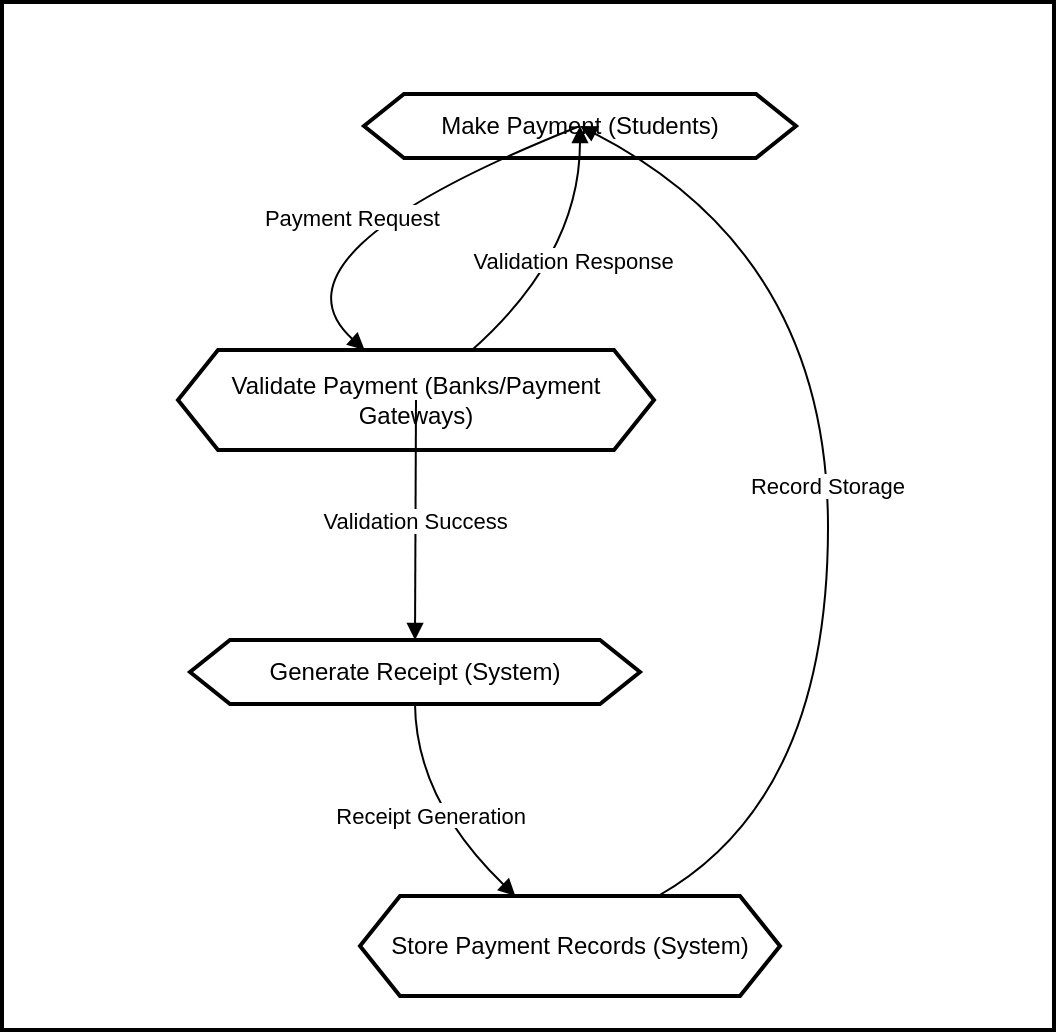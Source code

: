 <mxfile version="24.8.1">
  <diagram name="Page-1" id="mH5Nf-Nmjt8SLAs9AsV5">
    <mxGraphModel dx="1434" dy="786" grid="1" gridSize="10" guides="1" tooltips="1" connect="1" arrows="1" fold="1" page="1" pageScale="1" pageWidth="827" pageHeight="1169" math="0" shadow="0">
      <root>
        <mxCell id="0" />
        <mxCell id="1" parent="0" />
        <mxCell id="2" value="" style="whiteSpace=wrap;strokeWidth=2;verticalAlign=top;direction=south;" parent="1" vertex="1">
          <mxGeometry x="154" y="106" width="526" height="514" as="geometry" />
        </mxCell>
        <mxCell id="3" value="Make Payment (Students)" style="shape=hexagon;perimeter=hexagonPerimeter2;fixedSize=1;strokeWidth=2;whiteSpace=wrap;" parent="2" vertex="1">
          <mxGeometry x="181" y="46" width="216" height="32" as="geometry" />
        </mxCell>
        <mxCell id="4" value="Validate Payment (Banks/Payment Gateways)" style="shape=hexagon;perimeter=hexagonPerimeter2;fixedSize=1;strokeWidth=2;whiteSpace=wrap;" parent="2" vertex="1">
          <mxGeometry x="88" y="174" width="238" height="50" as="geometry" />
        </mxCell>
        <mxCell id="5" value="Generate Receipt (System)" style="shape=hexagon;perimeter=hexagonPerimeter2;fixedSize=1;strokeWidth=2;whiteSpace=wrap;" parent="2" vertex="1">
          <mxGeometry x="94" y="319" width="225" height="32" as="geometry" />
        </mxCell>
        <mxCell id="6" value="Store Payment Records (System)" style="shape=hexagon;perimeter=hexagonPerimeter2;fixedSize=1;strokeWidth=2;whiteSpace=wrap;" parent="2" vertex="1">
          <mxGeometry x="179" y="447" width="210" height="50" as="geometry" />
        </mxCell>
        <mxCell id="7" value="Payment Request" style="curved=1;startArrow=none;endArrow=block;exitX=0.31;exitY=0.98;entryX=0.39;entryY=-0.01;" parent="2" source="3" target="4" edge="1">
          <mxGeometry relative="1" as="geometry">
            <Array as="points">
              <mxPoint x="128" y="126" />
            </Array>
          </mxGeometry>
        </mxCell>
        <mxCell id="8" value="Validation Response" style="curved=1;startArrow=none;endArrow=block;exitX=0.62;exitY=-0.01;entryX=0.5;entryY=0.98;" parent="2" source="4" target="3" edge="1">
          <mxGeometry relative="1" as="geometry">
            <Array as="points">
              <mxPoint x="289" y="126" />
            </Array>
          </mxGeometry>
        </mxCell>
        <mxCell id="9" value="Validation Success" style="curved=1;startArrow=none;endArrow=block;exitX=0.5;exitY=0.98;entryX=0.5;entryY=0;" parent="2" source="4" target="5" edge="1">
          <mxGeometry relative="1" as="geometry">
            <Array as="points" />
          </mxGeometry>
        </mxCell>
        <mxCell id="10" value="Receipt Generation" style="curved=1;startArrow=none;endArrow=block;exitX=0.5;exitY=1;entryX=0.37;entryY=0;" parent="2" source="5" target="6" edge="1">
          <mxGeometry relative="1" as="geometry">
            <Array as="points">
              <mxPoint x="207" y="399" />
            </Array>
          </mxGeometry>
        </mxCell>
        <mxCell id="11" value="Record Storage" style="curved=1;startArrow=none;endArrow=block;exitX=0.71;exitY=0;entryX=0.64;entryY=0.98;" parent="2" source="6" target="3" edge="1">
          <mxGeometry relative="1" as="geometry">
            <Array as="points">
              <mxPoint x="413" y="399" />
              <mxPoint x="413" y="126" />
            </Array>
          </mxGeometry>
        </mxCell>
      </root>
    </mxGraphModel>
  </diagram>
</mxfile>
